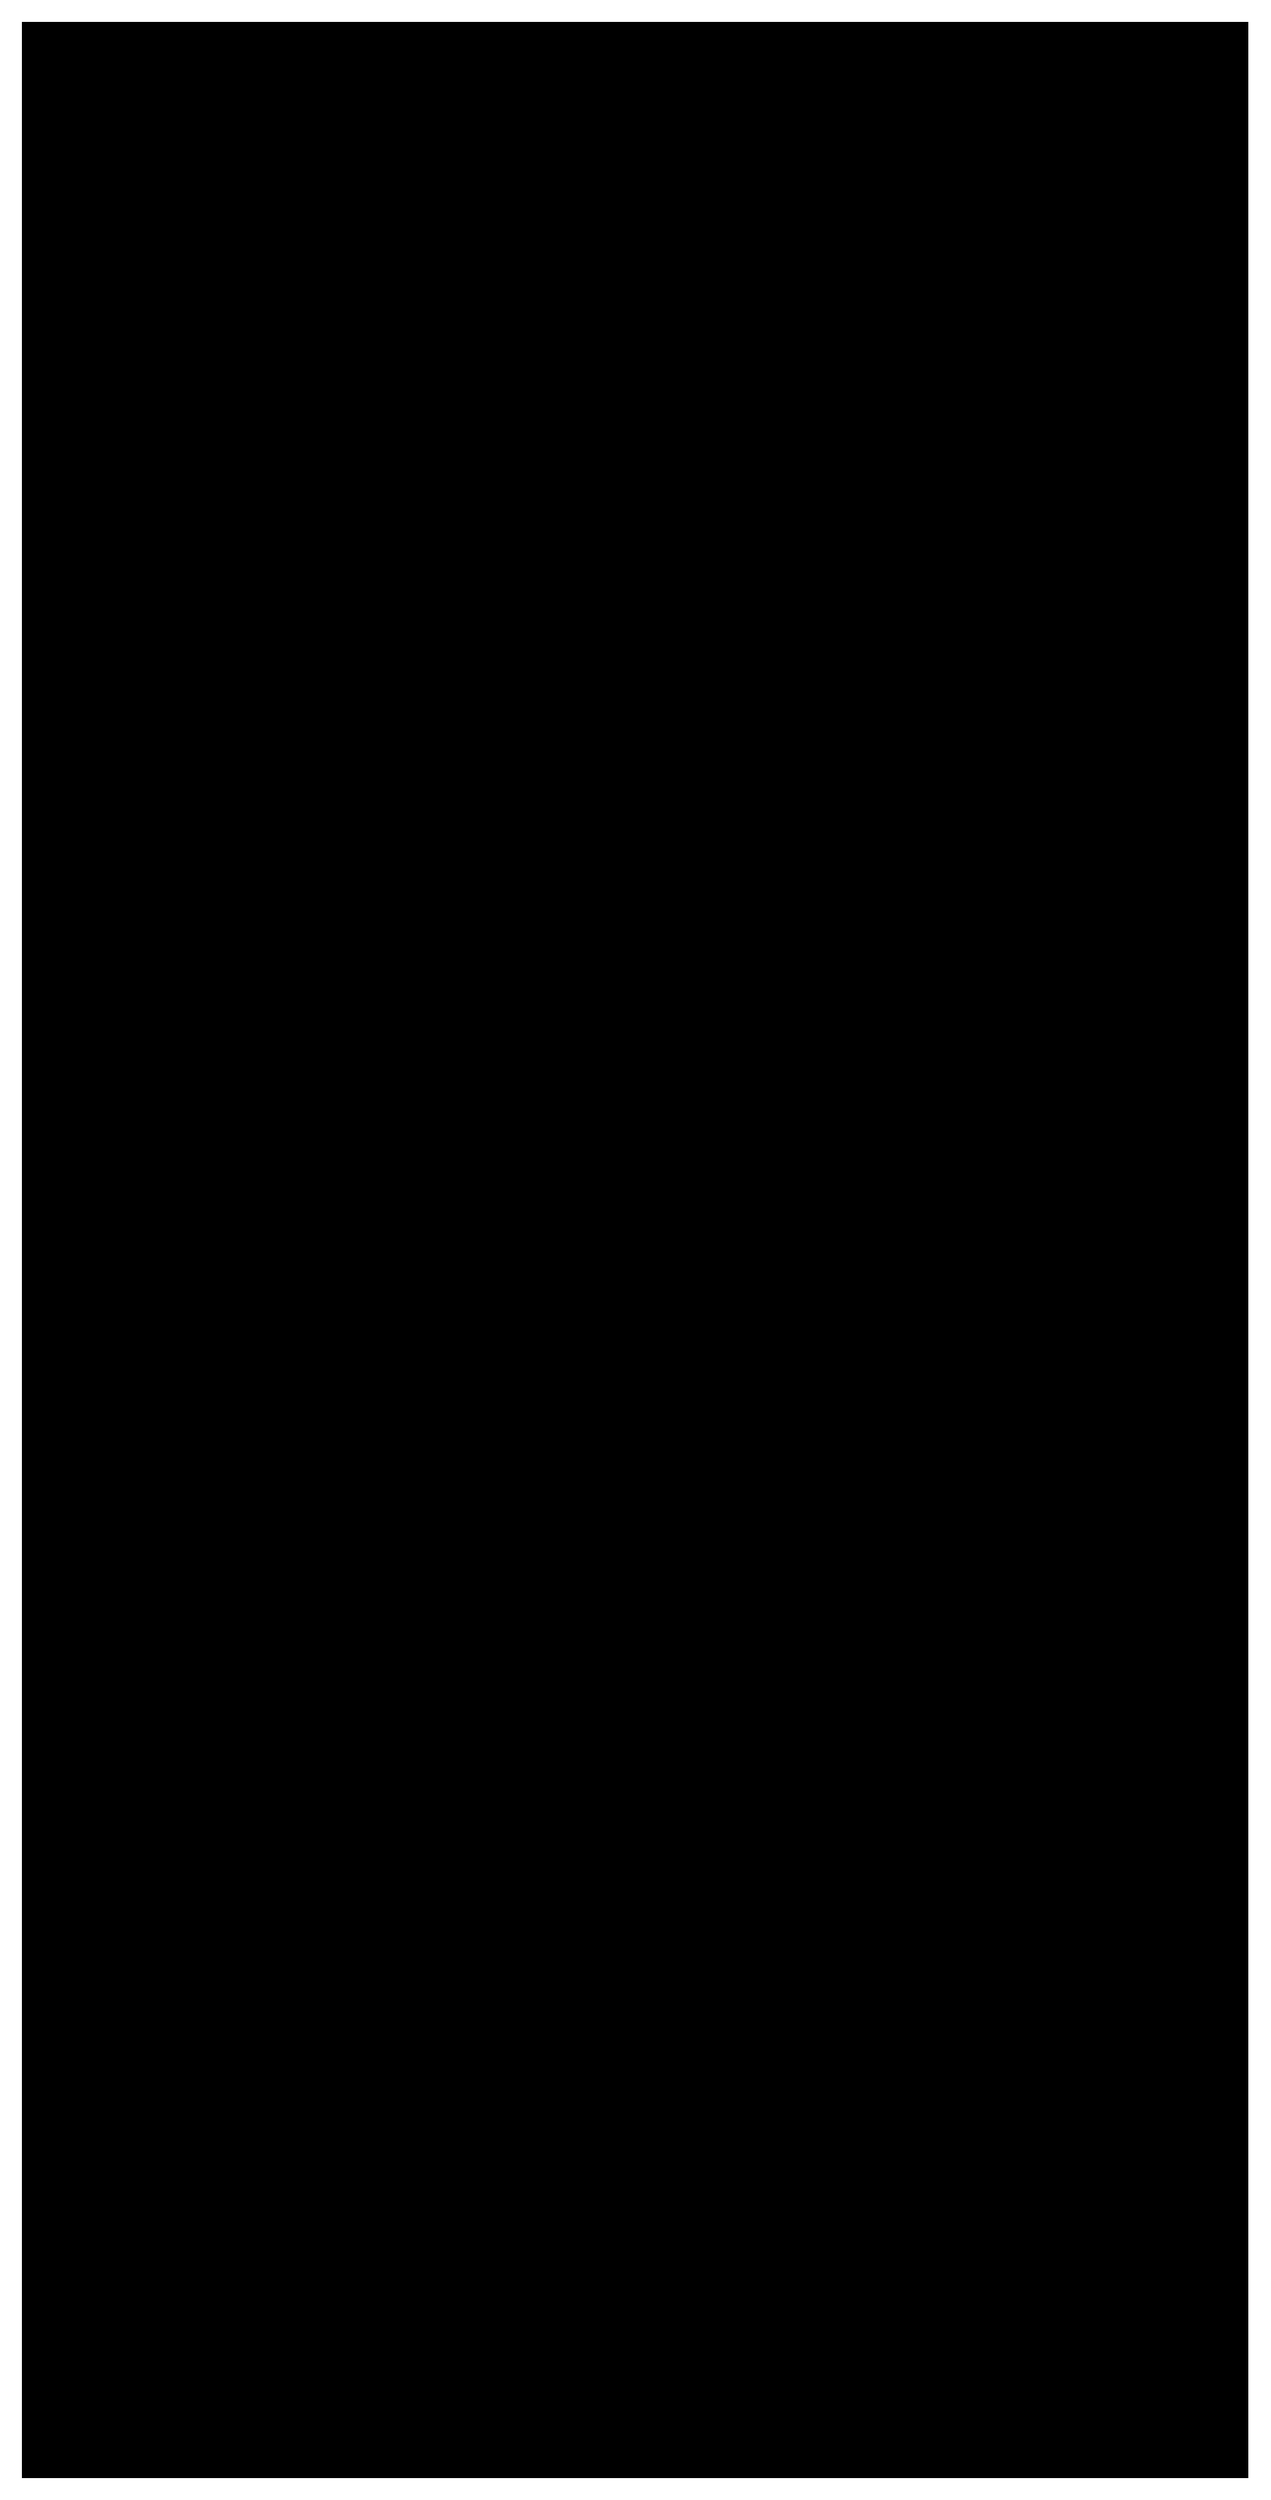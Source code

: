 


\begin{tikzpicture}[y=0.80pt, x=0.80pt, yscale=-1.0, xscale=1.0, inner sep=0pt, outer sep=0pt]
\begin{scope}[shift={(100.0,1832.0)},nonzero rule]
  \path[draw=.,fill=.,line width=1.600pt] (807.0,0.0) --
    (100.0,0.0) -- (100.0,-1417.0) -- (807.0,-1417.0) --
    (807.0,0.0) -- cycle;
\end{scope}

\end{tikzpicture}

